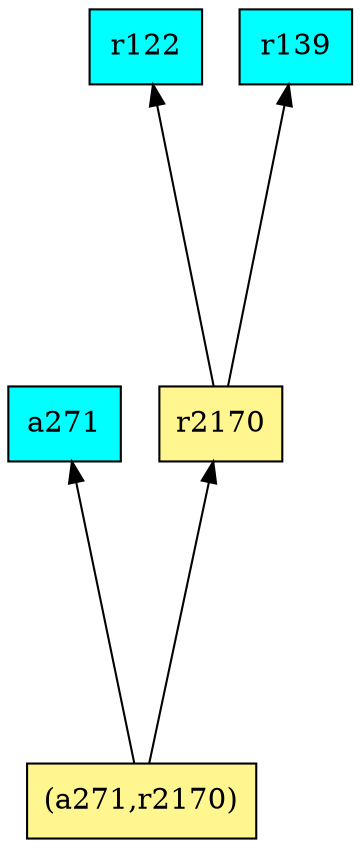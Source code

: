 digraph G {
rankdir=BT;ranksep="2.0";
"a271" [shape=record,fillcolor=cyan,style=filled,label="{a271}"];
"r2170" [shape=record,fillcolor=khaki1,style=filled,label="{r2170}"];
"r122" [shape=record,fillcolor=cyan,style=filled,label="{r122}"];
"r139" [shape=record,fillcolor=cyan,style=filled,label="{r139}"];
"(a271,r2170)" [shape=record,fillcolor=khaki1,style=filled,label="{(a271,r2170)}"];
"r2170" -> "r122"
"r2170" -> "r139"
"(a271,r2170)" -> "a271"
"(a271,r2170)" -> "r2170"
}
